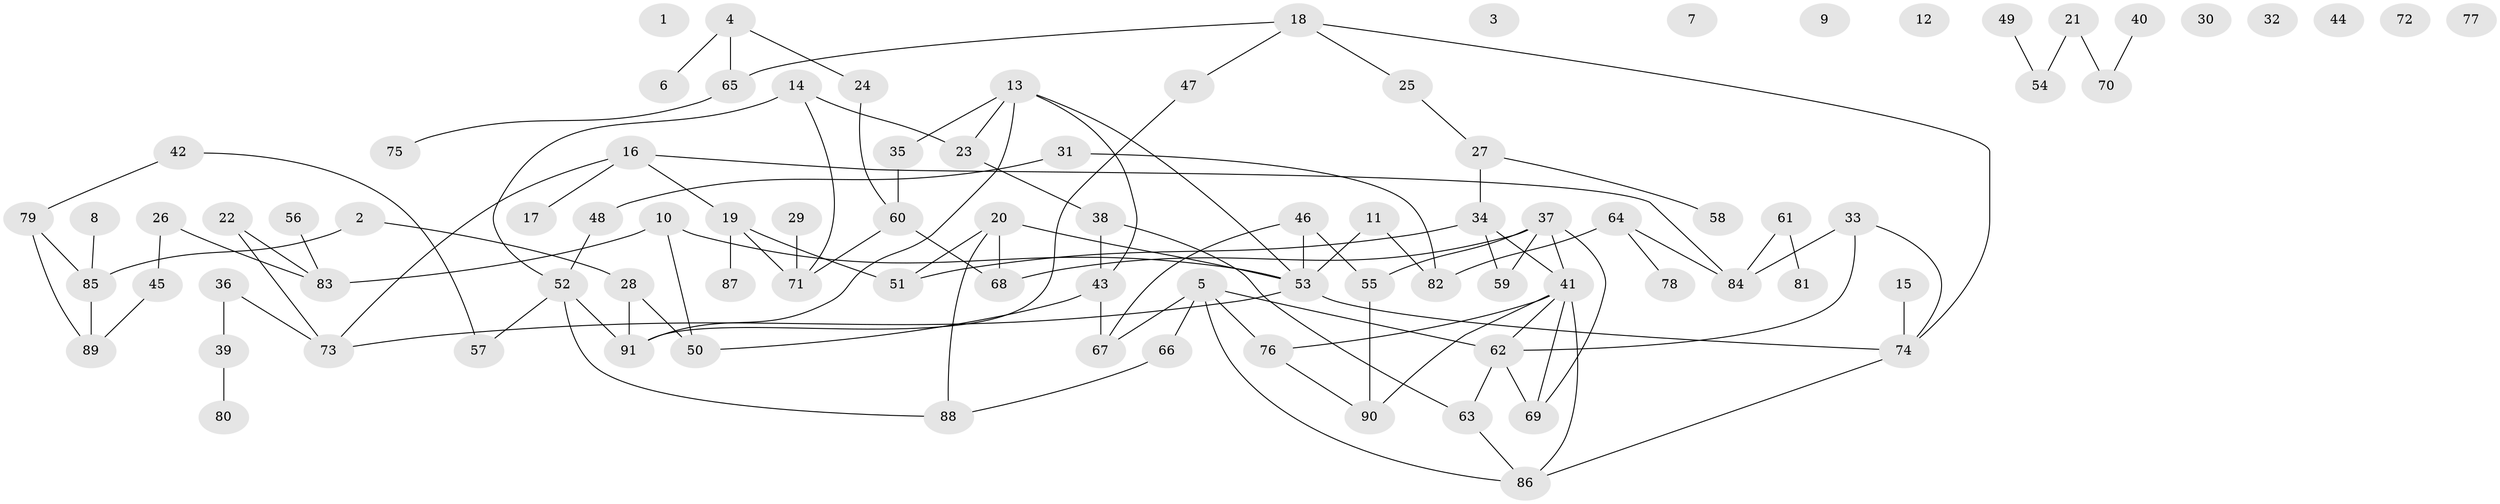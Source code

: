 // Generated by graph-tools (version 1.1) at 2025/39/03/09/25 04:39:02]
// undirected, 91 vertices, 114 edges
graph export_dot {
graph [start="1"]
  node [color=gray90,style=filled];
  1;
  2;
  3;
  4;
  5;
  6;
  7;
  8;
  9;
  10;
  11;
  12;
  13;
  14;
  15;
  16;
  17;
  18;
  19;
  20;
  21;
  22;
  23;
  24;
  25;
  26;
  27;
  28;
  29;
  30;
  31;
  32;
  33;
  34;
  35;
  36;
  37;
  38;
  39;
  40;
  41;
  42;
  43;
  44;
  45;
  46;
  47;
  48;
  49;
  50;
  51;
  52;
  53;
  54;
  55;
  56;
  57;
  58;
  59;
  60;
  61;
  62;
  63;
  64;
  65;
  66;
  67;
  68;
  69;
  70;
  71;
  72;
  73;
  74;
  75;
  76;
  77;
  78;
  79;
  80;
  81;
  82;
  83;
  84;
  85;
  86;
  87;
  88;
  89;
  90;
  91;
  2 -- 28;
  2 -- 85;
  4 -- 6;
  4 -- 24;
  4 -- 65;
  5 -- 62;
  5 -- 66;
  5 -- 67;
  5 -- 76;
  5 -- 86;
  8 -- 85;
  10 -- 50;
  10 -- 53;
  10 -- 83;
  11 -- 53;
  11 -- 82;
  13 -- 23;
  13 -- 35;
  13 -- 43;
  13 -- 53;
  13 -- 91;
  14 -- 23;
  14 -- 52;
  14 -- 71;
  15 -- 74;
  16 -- 17;
  16 -- 19;
  16 -- 73;
  16 -- 84;
  18 -- 25;
  18 -- 47;
  18 -- 65;
  18 -- 74;
  19 -- 51;
  19 -- 71;
  19 -- 87;
  20 -- 51;
  20 -- 53;
  20 -- 68;
  20 -- 88;
  21 -- 54;
  21 -- 70;
  22 -- 73;
  22 -- 83;
  23 -- 38;
  24 -- 60;
  25 -- 27;
  26 -- 45;
  26 -- 83;
  27 -- 34;
  27 -- 58;
  28 -- 50;
  28 -- 91;
  29 -- 71;
  31 -- 48;
  31 -- 82;
  33 -- 62;
  33 -- 74;
  33 -- 84;
  34 -- 41;
  34 -- 51;
  34 -- 59;
  35 -- 60;
  36 -- 39;
  36 -- 73;
  37 -- 41;
  37 -- 55;
  37 -- 59;
  37 -- 68;
  37 -- 69;
  38 -- 43;
  38 -- 63;
  39 -- 80;
  40 -- 70;
  41 -- 62;
  41 -- 69;
  41 -- 76;
  41 -- 86;
  41 -- 90;
  42 -- 57;
  42 -- 79;
  43 -- 50;
  43 -- 67;
  45 -- 89;
  46 -- 53;
  46 -- 55;
  46 -- 67;
  47 -- 91;
  48 -- 52;
  49 -- 54;
  52 -- 57;
  52 -- 88;
  52 -- 91;
  53 -- 73;
  53 -- 74;
  55 -- 90;
  56 -- 83;
  60 -- 68;
  60 -- 71;
  61 -- 81;
  61 -- 84;
  62 -- 63;
  62 -- 69;
  63 -- 86;
  64 -- 78;
  64 -- 82;
  64 -- 84;
  65 -- 75;
  66 -- 88;
  74 -- 86;
  76 -- 90;
  79 -- 85;
  79 -- 89;
  85 -- 89;
}
